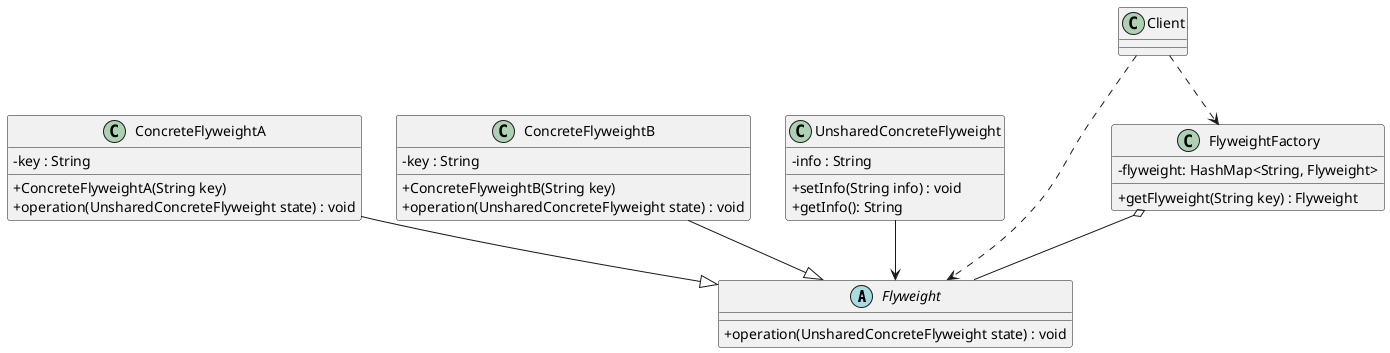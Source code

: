 @startuml
skinparam classAttributeIconSize 0
'抽象享元角色
Abstract Flyweight{
 + operation(UnsharedConcreteFlyweight state) : void
}

'具体享元角色
Class ConcreteFlyweightA{
- key : String
+ ConcreteFlyweightA(String key)
+ operation(UnsharedConcreteFlyweight state) : void
}

Class ConcreteFlyweightB{
- key : String
+ ConcreteFlyweightB(String key)
+ operation(UnsharedConcreteFlyweight state) : void
}
ConcreteFlyweightA --|> Flyweight
ConcreteFlyweightB --|> Flyweight

'非享元角色
Class UnsharedConcreteFlyweight{
    - info : String
    + setInfo(String info) : void
    + getInfo(): String
}

UnsharedConcreteFlyweight --> Flyweight

'享元工厂
Class FlyweightFactory{
    - flyweight: HashMap<String, Flyweight>
    + getFlyweight(String key) : Flyweight
}

FlyweightFactory o-- Flyweight

Class Client
Client ..> Flyweight
Client ..> FlyweightFactory
@enduml